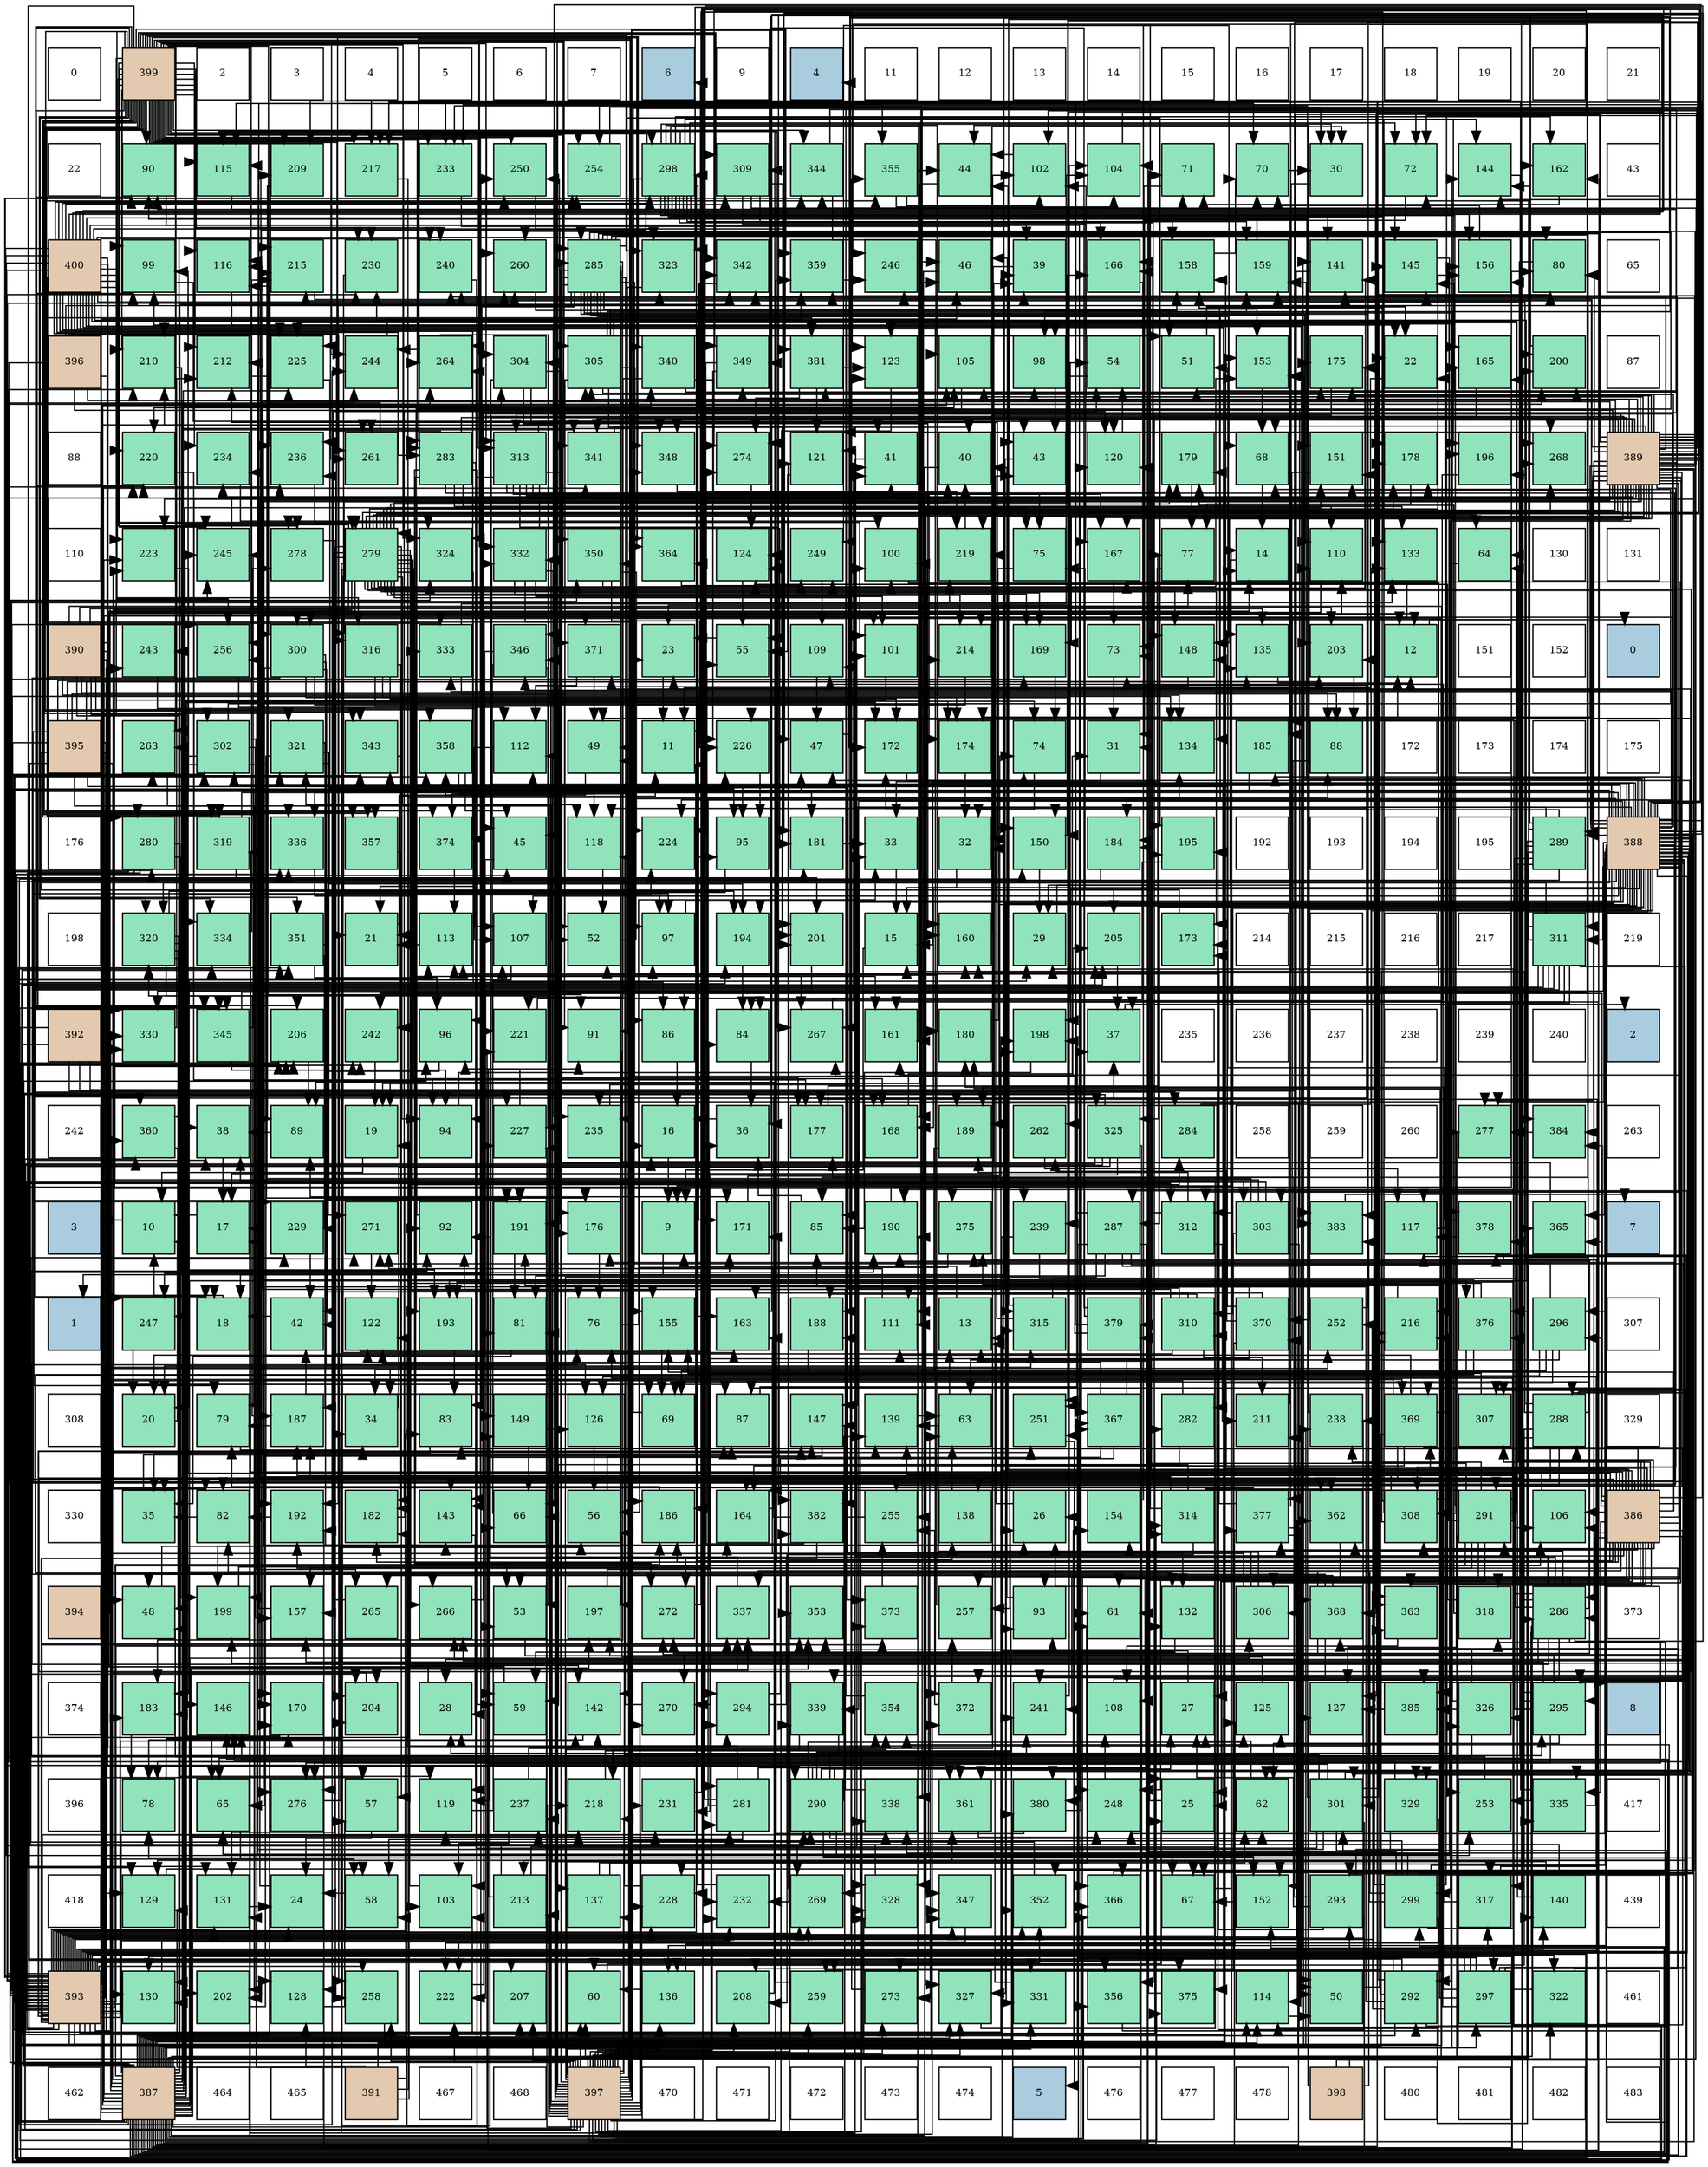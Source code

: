 digraph layout{
 rankdir=TB;
 splines=ortho;
 node [style=filled shape=square fixedsize=true width=0.6];
0[label="0", fontsize=8, fillcolor="#ffffff"];
1[label="399", fontsize=8, fillcolor="#e3c9af"];
2[label="2", fontsize=8, fillcolor="#ffffff"];
3[label="3", fontsize=8, fillcolor="#ffffff"];
4[label="4", fontsize=8, fillcolor="#ffffff"];
5[label="5", fontsize=8, fillcolor="#ffffff"];
6[label="6", fontsize=8, fillcolor="#ffffff"];
7[label="7", fontsize=8, fillcolor="#ffffff"];
8[label="6", fontsize=8, fillcolor="#a9ccde"];
9[label="9", fontsize=8, fillcolor="#ffffff"];
10[label="4", fontsize=8, fillcolor="#a9ccde"];
11[label="11", fontsize=8, fillcolor="#ffffff"];
12[label="12", fontsize=8, fillcolor="#ffffff"];
13[label="13", fontsize=8, fillcolor="#ffffff"];
14[label="14", fontsize=8, fillcolor="#ffffff"];
15[label="15", fontsize=8, fillcolor="#ffffff"];
16[label="16", fontsize=8, fillcolor="#ffffff"];
17[label="17", fontsize=8, fillcolor="#ffffff"];
18[label="18", fontsize=8, fillcolor="#ffffff"];
19[label="19", fontsize=8, fillcolor="#ffffff"];
20[label="20", fontsize=8, fillcolor="#ffffff"];
21[label="21", fontsize=8, fillcolor="#ffffff"];
22[label="22", fontsize=8, fillcolor="#ffffff"];
23[label="90", fontsize=8, fillcolor="#91e3bb"];
24[label="115", fontsize=8, fillcolor="#91e3bb"];
25[label="209", fontsize=8, fillcolor="#91e3bb"];
26[label="217", fontsize=8, fillcolor="#91e3bb"];
27[label="233", fontsize=8, fillcolor="#91e3bb"];
28[label="250", fontsize=8, fillcolor="#91e3bb"];
29[label="254", fontsize=8, fillcolor="#91e3bb"];
30[label="298", fontsize=8, fillcolor="#91e3bb"];
31[label="309", fontsize=8, fillcolor="#91e3bb"];
32[label="344", fontsize=8, fillcolor="#91e3bb"];
33[label="355", fontsize=8, fillcolor="#91e3bb"];
34[label="44", fontsize=8, fillcolor="#91e3bb"];
35[label="102", fontsize=8, fillcolor="#91e3bb"];
36[label="104", fontsize=8, fillcolor="#91e3bb"];
37[label="71", fontsize=8, fillcolor="#91e3bb"];
38[label="70", fontsize=8, fillcolor="#91e3bb"];
39[label="30", fontsize=8, fillcolor="#91e3bb"];
40[label="72", fontsize=8, fillcolor="#91e3bb"];
41[label="144", fontsize=8, fillcolor="#91e3bb"];
42[label="162", fontsize=8, fillcolor="#91e3bb"];
43[label="43", fontsize=8, fillcolor="#ffffff"];
44[label="400", fontsize=8, fillcolor="#e3c9af"];
45[label="99", fontsize=8, fillcolor="#91e3bb"];
46[label="116", fontsize=8, fillcolor="#91e3bb"];
47[label="215", fontsize=8, fillcolor="#91e3bb"];
48[label="230", fontsize=8, fillcolor="#91e3bb"];
49[label="240", fontsize=8, fillcolor="#91e3bb"];
50[label="260", fontsize=8, fillcolor="#91e3bb"];
51[label="285", fontsize=8, fillcolor="#91e3bb"];
52[label="323", fontsize=8, fillcolor="#91e3bb"];
53[label="342", fontsize=8, fillcolor="#91e3bb"];
54[label="359", fontsize=8, fillcolor="#91e3bb"];
55[label="246", fontsize=8, fillcolor="#91e3bb"];
56[label="46", fontsize=8, fillcolor="#91e3bb"];
57[label="39", fontsize=8, fillcolor="#91e3bb"];
58[label="166", fontsize=8, fillcolor="#91e3bb"];
59[label="158", fontsize=8, fillcolor="#91e3bb"];
60[label="159", fontsize=8, fillcolor="#91e3bb"];
61[label="141", fontsize=8, fillcolor="#91e3bb"];
62[label="145", fontsize=8, fillcolor="#91e3bb"];
63[label="156", fontsize=8, fillcolor="#91e3bb"];
64[label="80", fontsize=8, fillcolor="#91e3bb"];
65[label="65", fontsize=8, fillcolor="#ffffff"];
66[label="396", fontsize=8, fillcolor="#e3c9af"];
67[label="210", fontsize=8, fillcolor="#91e3bb"];
68[label="212", fontsize=8, fillcolor="#91e3bb"];
69[label="225", fontsize=8, fillcolor="#91e3bb"];
70[label="244", fontsize=8, fillcolor="#91e3bb"];
71[label="264", fontsize=8, fillcolor="#91e3bb"];
72[label="304", fontsize=8, fillcolor="#91e3bb"];
73[label="305", fontsize=8, fillcolor="#91e3bb"];
74[label="340", fontsize=8, fillcolor="#91e3bb"];
75[label="349", fontsize=8, fillcolor="#91e3bb"];
76[label="381", fontsize=8, fillcolor="#91e3bb"];
77[label="123", fontsize=8, fillcolor="#91e3bb"];
78[label="105", fontsize=8, fillcolor="#91e3bb"];
79[label="98", fontsize=8, fillcolor="#91e3bb"];
80[label="54", fontsize=8, fillcolor="#91e3bb"];
81[label="51", fontsize=8, fillcolor="#91e3bb"];
82[label="153", fontsize=8, fillcolor="#91e3bb"];
83[label="175", fontsize=8, fillcolor="#91e3bb"];
84[label="22", fontsize=8, fillcolor="#91e3bb"];
85[label="165", fontsize=8, fillcolor="#91e3bb"];
86[label="200", fontsize=8, fillcolor="#91e3bb"];
87[label="87", fontsize=8, fillcolor="#ffffff"];
88[label="88", fontsize=8, fillcolor="#ffffff"];
89[label="220", fontsize=8, fillcolor="#91e3bb"];
90[label="234", fontsize=8, fillcolor="#91e3bb"];
91[label="236", fontsize=8, fillcolor="#91e3bb"];
92[label="261", fontsize=8, fillcolor="#91e3bb"];
93[label="283", fontsize=8, fillcolor="#91e3bb"];
94[label="313", fontsize=8, fillcolor="#91e3bb"];
95[label="341", fontsize=8, fillcolor="#91e3bb"];
96[label="348", fontsize=8, fillcolor="#91e3bb"];
97[label="274", fontsize=8, fillcolor="#91e3bb"];
98[label="121", fontsize=8, fillcolor="#91e3bb"];
99[label="41", fontsize=8, fillcolor="#91e3bb"];
100[label="40", fontsize=8, fillcolor="#91e3bb"];
101[label="43", fontsize=8, fillcolor="#91e3bb"];
102[label="120", fontsize=8, fillcolor="#91e3bb"];
103[label="179", fontsize=8, fillcolor="#91e3bb"];
104[label="68", fontsize=8, fillcolor="#91e3bb"];
105[label="151", fontsize=8, fillcolor="#91e3bb"];
106[label="178", fontsize=8, fillcolor="#91e3bb"];
107[label="196", fontsize=8, fillcolor="#91e3bb"];
108[label="268", fontsize=8, fillcolor="#91e3bb"];
109[label="389", fontsize=8, fillcolor="#e3c9af"];
110[label="110", fontsize=8, fillcolor="#ffffff"];
111[label="223", fontsize=8, fillcolor="#91e3bb"];
112[label="245", fontsize=8, fillcolor="#91e3bb"];
113[label="278", fontsize=8, fillcolor="#91e3bb"];
114[label="279", fontsize=8, fillcolor="#91e3bb"];
115[label="324", fontsize=8, fillcolor="#91e3bb"];
116[label="332", fontsize=8, fillcolor="#91e3bb"];
117[label="350", fontsize=8, fillcolor="#91e3bb"];
118[label="364", fontsize=8, fillcolor="#91e3bb"];
119[label="124", fontsize=8, fillcolor="#91e3bb"];
120[label="249", fontsize=8, fillcolor="#91e3bb"];
121[label="100", fontsize=8, fillcolor="#91e3bb"];
122[label="219", fontsize=8, fillcolor="#91e3bb"];
123[label="75", fontsize=8, fillcolor="#91e3bb"];
124[label="167", fontsize=8, fillcolor="#91e3bb"];
125[label="77", fontsize=8, fillcolor="#91e3bb"];
126[label="14", fontsize=8, fillcolor="#91e3bb"];
127[label="110", fontsize=8, fillcolor="#91e3bb"];
128[label="133", fontsize=8, fillcolor="#91e3bb"];
129[label="64", fontsize=8, fillcolor="#91e3bb"];
130[label="130", fontsize=8, fillcolor="#ffffff"];
131[label="131", fontsize=8, fillcolor="#ffffff"];
132[label="390", fontsize=8, fillcolor="#e3c9af"];
133[label="243", fontsize=8, fillcolor="#91e3bb"];
134[label="256", fontsize=8, fillcolor="#91e3bb"];
135[label="300", fontsize=8, fillcolor="#91e3bb"];
136[label="316", fontsize=8, fillcolor="#91e3bb"];
137[label="333", fontsize=8, fillcolor="#91e3bb"];
138[label="346", fontsize=8, fillcolor="#91e3bb"];
139[label="371", fontsize=8, fillcolor="#91e3bb"];
140[label="23", fontsize=8, fillcolor="#91e3bb"];
141[label="55", fontsize=8, fillcolor="#91e3bb"];
142[label="109", fontsize=8, fillcolor="#91e3bb"];
143[label="101", fontsize=8, fillcolor="#91e3bb"];
144[label="214", fontsize=8, fillcolor="#91e3bb"];
145[label="169", fontsize=8, fillcolor="#91e3bb"];
146[label="73", fontsize=8, fillcolor="#91e3bb"];
147[label="148", fontsize=8, fillcolor="#91e3bb"];
148[label="135", fontsize=8, fillcolor="#91e3bb"];
149[label="203", fontsize=8, fillcolor="#91e3bb"];
150[label="12", fontsize=8, fillcolor="#91e3bb"];
151[label="151", fontsize=8, fillcolor="#ffffff"];
152[label="152", fontsize=8, fillcolor="#ffffff"];
153[label="0", fontsize=8, fillcolor="#a9ccde"];
154[label="395", fontsize=8, fillcolor="#e3c9af"];
155[label="263", fontsize=8, fillcolor="#91e3bb"];
156[label="302", fontsize=8, fillcolor="#91e3bb"];
157[label="321", fontsize=8, fillcolor="#91e3bb"];
158[label="343", fontsize=8, fillcolor="#91e3bb"];
159[label="358", fontsize=8, fillcolor="#91e3bb"];
160[label="112", fontsize=8, fillcolor="#91e3bb"];
161[label="49", fontsize=8, fillcolor="#91e3bb"];
162[label="11", fontsize=8, fillcolor="#91e3bb"];
163[label="226", fontsize=8, fillcolor="#91e3bb"];
164[label="47", fontsize=8, fillcolor="#91e3bb"];
165[label="172", fontsize=8, fillcolor="#91e3bb"];
166[label="174", fontsize=8, fillcolor="#91e3bb"];
167[label="74", fontsize=8, fillcolor="#91e3bb"];
168[label="31", fontsize=8, fillcolor="#91e3bb"];
169[label="134", fontsize=8, fillcolor="#91e3bb"];
170[label="185", fontsize=8, fillcolor="#91e3bb"];
171[label="88", fontsize=8, fillcolor="#91e3bb"];
172[label="172", fontsize=8, fillcolor="#ffffff"];
173[label="173", fontsize=8, fillcolor="#ffffff"];
174[label="174", fontsize=8, fillcolor="#ffffff"];
175[label="175", fontsize=8, fillcolor="#ffffff"];
176[label="176", fontsize=8, fillcolor="#ffffff"];
177[label="280", fontsize=8, fillcolor="#91e3bb"];
178[label="319", fontsize=8, fillcolor="#91e3bb"];
179[label="336", fontsize=8, fillcolor="#91e3bb"];
180[label="357", fontsize=8, fillcolor="#91e3bb"];
181[label="374", fontsize=8, fillcolor="#91e3bb"];
182[label="45", fontsize=8, fillcolor="#91e3bb"];
183[label="118", fontsize=8, fillcolor="#91e3bb"];
184[label="224", fontsize=8, fillcolor="#91e3bb"];
185[label="95", fontsize=8, fillcolor="#91e3bb"];
186[label="181", fontsize=8, fillcolor="#91e3bb"];
187[label="33", fontsize=8, fillcolor="#91e3bb"];
188[label="32", fontsize=8, fillcolor="#91e3bb"];
189[label="150", fontsize=8, fillcolor="#91e3bb"];
190[label="184", fontsize=8, fillcolor="#91e3bb"];
191[label="195", fontsize=8, fillcolor="#91e3bb"];
192[label="192", fontsize=8, fillcolor="#ffffff"];
193[label="193", fontsize=8, fillcolor="#ffffff"];
194[label="194", fontsize=8, fillcolor="#ffffff"];
195[label="195", fontsize=8, fillcolor="#ffffff"];
196[label="289", fontsize=8, fillcolor="#91e3bb"];
197[label="388", fontsize=8, fillcolor="#e3c9af"];
198[label="198", fontsize=8, fillcolor="#ffffff"];
199[label="320", fontsize=8, fillcolor="#91e3bb"];
200[label="334", fontsize=8, fillcolor="#91e3bb"];
201[label="351", fontsize=8, fillcolor="#91e3bb"];
202[label="21", fontsize=8, fillcolor="#91e3bb"];
203[label="113", fontsize=8, fillcolor="#91e3bb"];
204[label="107", fontsize=8, fillcolor="#91e3bb"];
205[label="52", fontsize=8, fillcolor="#91e3bb"];
206[label="97", fontsize=8, fillcolor="#91e3bb"];
207[label="194", fontsize=8, fillcolor="#91e3bb"];
208[label="201", fontsize=8, fillcolor="#91e3bb"];
209[label="15", fontsize=8, fillcolor="#91e3bb"];
210[label="160", fontsize=8, fillcolor="#91e3bb"];
211[label="29", fontsize=8, fillcolor="#91e3bb"];
212[label="205", fontsize=8, fillcolor="#91e3bb"];
213[label="173", fontsize=8, fillcolor="#91e3bb"];
214[label="214", fontsize=8, fillcolor="#ffffff"];
215[label="215", fontsize=8, fillcolor="#ffffff"];
216[label="216", fontsize=8, fillcolor="#ffffff"];
217[label="217", fontsize=8, fillcolor="#ffffff"];
218[label="311", fontsize=8, fillcolor="#91e3bb"];
219[label="219", fontsize=8, fillcolor="#ffffff"];
220[label="392", fontsize=8, fillcolor="#e3c9af"];
221[label="330", fontsize=8, fillcolor="#91e3bb"];
222[label="345", fontsize=8, fillcolor="#91e3bb"];
223[label="206", fontsize=8, fillcolor="#91e3bb"];
224[label="242", fontsize=8, fillcolor="#91e3bb"];
225[label="96", fontsize=8, fillcolor="#91e3bb"];
226[label="221", fontsize=8, fillcolor="#91e3bb"];
227[label="91", fontsize=8, fillcolor="#91e3bb"];
228[label="86", fontsize=8, fillcolor="#91e3bb"];
229[label="84", fontsize=8, fillcolor="#91e3bb"];
230[label="267", fontsize=8, fillcolor="#91e3bb"];
231[label="161", fontsize=8, fillcolor="#91e3bb"];
232[label="180", fontsize=8, fillcolor="#91e3bb"];
233[label="198", fontsize=8, fillcolor="#91e3bb"];
234[label="37", fontsize=8, fillcolor="#91e3bb"];
235[label="235", fontsize=8, fillcolor="#ffffff"];
236[label="236", fontsize=8, fillcolor="#ffffff"];
237[label="237", fontsize=8, fillcolor="#ffffff"];
238[label="238", fontsize=8, fillcolor="#ffffff"];
239[label="239", fontsize=8, fillcolor="#ffffff"];
240[label="240", fontsize=8, fillcolor="#ffffff"];
241[label="2", fontsize=8, fillcolor="#a9ccde"];
242[label="242", fontsize=8, fillcolor="#ffffff"];
243[label="360", fontsize=8, fillcolor="#91e3bb"];
244[label="38", fontsize=8, fillcolor="#91e3bb"];
245[label="89", fontsize=8, fillcolor="#91e3bb"];
246[label="19", fontsize=8, fillcolor="#91e3bb"];
247[label="94", fontsize=8, fillcolor="#91e3bb"];
248[label="227", fontsize=8, fillcolor="#91e3bb"];
249[label="235", fontsize=8, fillcolor="#91e3bb"];
250[label="16", fontsize=8, fillcolor="#91e3bb"];
251[label="36", fontsize=8, fillcolor="#91e3bb"];
252[label="177", fontsize=8, fillcolor="#91e3bb"];
253[label="168", fontsize=8, fillcolor="#91e3bb"];
254[label="189", fontsize=8, fillcolor="#91e3bb"];
255[label="262", fontsize=8, fillcolor="#91e3bb"];
256[label="325", fontsize=8, fillcolor="#91e3bb"];
257[label="284", fontsize=8, fillcolor="#91e3bb"];
258[label="258", fontsize=8, fillcolor="#ffffff"];
259[label="259", fontsize=8, fillcolor="#ffffff"];
260[label="260", fontsize=8, fillcolor="#ffffff"];
261[label="277", fontsize=8, fillcolor="#91e3bb"];
262[label="384", fontsize=8, fillcolor="#91e3bb"];
263[label="263", fontsize=8, fillcolor="#ffffff"];
264[label="3", fontsize=8, fillcolor="#a9ccde"];
265[label="10", fontsize=8, fillcolor="#91e3bb"];
266[label="17", fontsize=8, fillcolor="#91e3bb"];
267[label="229", fontsize=8, fillcolor="#91e3bb"];
268[label="271", fontsize=8, fillcolor="#91e3bb"];
269[label="92", fontsize=8, fillcolor="#91e3bb"];
270[label="191", fontsize=8, fillcolor="#91e3bb"];
271[label="176", fontsize=8, fillcolor="#91e3bb"];
272[label="9", fontsize=8, fillcolor="#91e3bb"];
273[label="171", fontsize=8, fillcolor="#91e3bb"];
274[label="85", fontsize=8, fillcolor="#91e3bb"];
275[label="190", fontsize=8, fillcolor="#91e3bb"];
276[label="275", fontsize=8, fillcolor="#91e3bb"];
277[label="239", fontsize=8, fillcolor="#91e3bb"];
278[label="287", fontsize=8, fillcolor="#91e3bb"];
279[label="312", fontsize=8, fillcolor="#91e3bb"];
280[label="303", fontsize=8, fillcolor="#91e3bb"];
281[label="383", fontsize=8, fillcolor="#91e3bb"];
282[label="117", fontsize=8, fillcolor="#91e3bb"];
283[label="378", fontsize=8, fillcolor="#91e3bb"];
284[label="365", fontsize=8, fillcolor="#91e3bb"];
285[label="7", fontsize=8, fillcolor="#a9ccde"];
286[label="1", fontsize=8, fillcolor="#a9ccde"];
287[label="247", fontsize=8, fillcolor="#91e3bb"];
288[label="18", fontsize=8, fillcolor="#91e3bb"];
289[label="42", fontsize=8, fillcolor="#91e3bb"];
290[label="122", fontsize=8, fillcolor="#91e3bb"];
291[label="193", fontsize=8, fillcolor="#91e3bb"];
292[label="81", fontsize=8, fillcolor="#91e3bb"];
293[label="76", fontsize=8, fillcolor="#91e3bb"];
294[label="155", fontsize=8, fillcolor="#91e3bb"];
295[label="163", fontsize=8, fillcolor="#91e3bb"];
296[label="188", fontsize=8, fillcolor="#91e3bb"];
297[label="111", fontsize=8, fillcolor="#91e3bb"];
298[label="13", fontsize=8, fillcolor="#91e3bb"];
299[label="315", fontsize=8, fillcolor="#91e3bb"];
300[label="379", fontsize=8, fillcolor="#91e3bb"];
301[label="310", fontsize=8, fillcolor="#91e3bb"];
302[label="370", fontsize=8, fillcolor="#91e3bb"];
303[label="252", fontsize=8, fillcolor="#91e3bb"];
304[label="216", fontsize=8, fillcolor="#91e3bb"];
305[label="376", fontsize=8, fillcolor="#91e3bb"];
306[label="296", fontsize=8, fillcolor="#91e3bb"];
307[label="307", fontsize=8, fillcolor="#ffffff"];
308[label="308", fontsize=8, fillcolor="#ffffff"];
309[label="20", fontsize=8, fillcolor="#91e3bb"];
310[label="79", fontsize=8, fillcolor="#91e3bb"];
311[label="187", fontsize=8, fillcolor="#91e3bb"];
312[label="34", fontsize=8, fillcolor="#91e3bb"];
313[label="83", fontsize=8, fillcolor="#91e3bb"];
314[label="149", fontsize=8, fillcolor="#91e3bb"];
315[label="126", fontsize=8, fillcolor="#91e3bb"];
316[label="69", fontsize=8, fillcolor="#91e3bb"];
317[label="87", fontsize=8, fillcolor="#91e3bb"];
318[label="147", fontsize=8, fillcolor="#91e3bb"];
319[label="139", fontsize=8, fillcolor="#91e3bb"];
320[label="63", fontsize=8, fillcolor="#91e3bb"];
321[label="251", fontsize=8, fillcolor="#91e3bb"];
322[label="367", fontsize=8, fillcolor="#91e3bb"];
323[label="282", fontsize=8, fillcolor="#91e3bb"];
324[label="211", fontsize=8, fillcolor="#91e3bb"];
325[label="238", fontsize=8, fillcolor="#91e3bb"];
326[label="369", fontsize=8, fillcolor="#91e3bb"];
327[label="307", fontsize=8, fillcolor="#91e3bb"];
328[label="288", fontsize=8, fillcolor="#91e3bb"];
329[label="329", fontsize=8, fillcolor="#ffffff"];
330[label="330", fontsize=8, fillcolor="#ffffff"];
331[label="35", fontsize=8, fillcolor="#91e3bb"];
332[label="82", fontsize=8, fillcolor="#91e3bb"];
333[label="192", fontsize=8, fillcolor="#91e3bb"];
334[label="182", fontsize=8, fillcolor="#91e3bb"];
335[label="143", fontsize=8, fillcolor="#91e3bb"];
336[label="66", fontsize=8, fillcolor="#91e3bb"];
337[label="56", fontsize=8, fillcolor="#91e3bb"];
338[label="186", fontsize=8, fillcolor="#91e3bb"];
339[label="164", fontsize=8, fillcolor="#91e3bb"];
340[label="382", fontsize=8, fillcolor="#91e3bb"];
341[label="255", fontsize=8, fillcolor="#91e3bb"];
342[label="138", fontsize=8, fillcolor="#91e3bb"];
343[label="26", fontsize=8, fillcolor="#91e3bb"];
344[label="154", fontsize=8, fillcolor="#91e3bb"];
345[label="314", fontsize=8, fillcolor="#91e3bb"];
346[label="377", fontsize=8, fillcolor="#91e3bb"];
347[label="362", fontsize=8, fillcolor="#91e3bb"];
348[label="308", fontsize=8, fillcolor="#91e3bb"];
349[label="291", fontsize=8, fillcolor="#91e3bb"];
350[label="106", fontsize=8, fillcolor="#91e3bb"];
351[label="386", fontsize=8, fillcolor="#e3c9af"];
352[label="394", fontsize=8, fillcolor="#e3c9af"];
353[label="48", fontsize=8, fillcolor="#91e3bb"];
354[label="199", fontsize=8, fillcolor="#91e3bb"];
355[label="157", fontsize=8, fillcolor="#91e3bb"];
356[label="265", fontsize=8, fillcolor="#91e3bb"];
357[label="266", fontsize=8, fillcolor="#91e3bb"];
358[label="53", fontsize=8, fillcolor="#91e3bb"];
359[label="197", fontsize=8, fillcolor="#91e3bb"];
360[label="272", fontsize=8, fillcolor="#91e3bb"];
361[label="337", fontsize=8, fillcolor="#91e3bb"];
362[label="353", fontsize=8, fillcolor="#91e3bb"];
363[label="373", fontsize=8, fillcolor="#91e3bb"];
364[label="257", fontsize=8, fillcolor="#91e3bb"];
365[label="93", fontsize=8, fillcolor="#91e3bb"];
366[label="61", fontsize=8, fillcolor="#91e3bb"];
367[label="132", fontsize=8, fillcolor="#91e3bb"];
368[label="306", fontsize=8, fillcolor="#91e3bb"];
369[label="368", fontsize=8, fillcolor="#91e3bb"];
370[label="363", fontsize=8, fillcolor="#91e3bb"];
371[label="318", fontsize=8, fillcolor="#91e3bb"];
372[label="286", fontsize=8, fillcolor="#91e3bb"];
373[label="373", fontsize=8, fillcolor="#ffffff"];
374[label="374", fontsize=8, fillcolor="#ffffff"];
375[label="183", fontsize=8, fillcolor="#91e3bb"];
376[label="146", fontsize=8, fillcolor="#91e3bb"];
377[label="170", fontsize=8, fillcolor="#91e3bb"];
378[label="204", fontsize=8, fillcolor="#91e3bb"];
379[label="28", fontsize=8, fillcolor="#91e3bb"];
380[label="59", fontsize=8, fillcolor="#91e3bb"];
381[label="142", fontsize=8, fillcolor="#91e3bb"];
382[label="270", fontsize=8, fillcolor="#91e3bb"];
383[label="294", fontsize=8, fillcolor="#91e3bb"];
384[label="339", fontsize=8, fillcolor="#91e3bb"];
385[label="354", fontsize=8, fillcolor="#91e3bb"];
386[label="372", fontsize=8, fillcolor="#91e3bb"];
387[label="241", fontsize=8, fillcolor="#91e3bb"];
388[label="108", fontsize=8, fillcolor="#91e3bb"];
389[label="27", fontsize=8, fillcolor="#91e3bb"];
390[label="125", fontsize=8, fillcolor="#91e3bb"];
391[label="127", fontsize=8, fillcolor="#91e3bb"];
392[label="385", fontsize=8, fillcolor="#91e3bb"];
393[label="326", fontsize=8, fillcolor="#91e3bb"];
394[label="295", fontsize=8, fillcolor="#91e3bb"];
395[label="8", fontsize=8, fillcolor="#a9ccde"];
396[label="396", fontsize=8, fillcolor="#ffffff"];
397[label="78", fontsize=8, fillcolor="#91e3bb"];
398[label="65", fontsize=8, fillcolor="#91e3bb"];
399[label="276", fontsize=8, fillcolor="#91e3bb"];
400[label="57", fontsize=8, fillcolor="#91e3bb"];
401[label="119", fontsize=8, fillcolor="#91e3bb"];
402[label="237", fontsize=8, fillcolor="#91e3bb"];
403[label="218", fontsize=8, fillcolor="#91e3bb"];
404[label="231", fontsize=8, fillcolor="#91e3bb"];
405[label="281", fontsize=8, fillcolor="#91e3bb"];
406[label="290", fontsize=8, fillcolor="#91e3bb"];
407[label="338", fontsize=8, fillcolor="#91e3bb"];
408[label="361", fontsize=8, fillcolor="#91e3bb"];
409[label="380", fontsize=8, fillcolor="#91e3bb"];
410[label="248", fontsize=8, fillcolor="#91e3bb"];
411[label="25", fontsize=8, fillcolor="#91e3bb"];
412[label="62", fontsize=8, fillcolor="#91e3bb"];
413[label="301", fontsize=8, fillcolor="#91e3bb"];
414[label="329", fontsize=8, fillcolor="#91e3bb"];
415[label="253", fontsize=8, fillcolor="#91e3bb"];
416[label="335", fontsize=8, fillcolor="#91e3bb"];
417[label="417", fontsize=8, fillcolor="#ffffff"];
418[label="418", fontsize=8, fillcolor="#ffffff"];
419[label="129", fontsize=8, fillcolor="#91e3bb"];
420[label="131", fontsize=8, fillcolor="#91e3bb"];
421[label="24", fontsize=8, fillcolor="#91e3bb"];
422[label="58", fontsize=8, fillcolor="#91e3bb"];
423[label="103", fontsize=8, fillcolor="#91e3bb"];
424[label="213", fontsize=8, fillcolor="#91e3bb"];
425[label="137", fontsize=8, fillcolor="#91e3bb"];
426[label="228", fontsize=8, fillcolor="#91e3bb"];
427[label="232", fontsize=8, fillcolor="#91e3bb"];
428[label="269", fontsize=8, fillcolor="#91e3bb"];
429[label="328", fontsize=8, fillcolor="#91e3bb"];
430[label="347", fontsize=8, fillcolor="#91e3bb"];
431[label="352", fontsize=8, fillcolor="#91e3bb"];
432[label="366", fontsize=8, fillcolor="#91e3bb"];
433[label="67", fontsize=8, fillcolor="#91e3bb"];
434[label="152", fontsize=8, fillcolor="#91e3bb"];
435[label="293", fontsize=8, fillcolor="#91e3bb"];
436[label="299", fontsize=8, fillcolor="#91e3bb"];
437[label="317", fontsize=8, fillcolor="#91e3bb"];
438[label="140", fontsize=8, fillcolor="#91e3bb"];
439[label="439", fontsize=8, fillcolor="#ffffff"];
440[label="393", fontsize=8, fillcolor="#e3c9af"];
441[label="130", fontsize=8, fillcolor="#91e3bb"];
442[label="202", fontsize=8, fillcolor="#91e3bb"];
443[label="128", fontsize=8, fillcolor="#91e3bb"];
444[label="258", fontsize=8, fillcolor="#91e3bb"];
445[label="222", fontsize=8, fillcolor="#91e3bb"];
446[label="207", fontsize=8, fillcolor="#91e3bb"];
447[label="60", fontsize=8, fillcolor="#91e3bb"];
448[label="136", fontsize=8, fillcolor="#91e3bb"];
449[label="208", fontsize=8, fillcolor="#91e3bb"];
450[label="259", fontsize=8, fillcolor="#91e3bb"];
451[label="273", fontsize=8, fillcolor="#91e3bb"];
452[label="327", fontsize=8, fillcolor="#91e3bb"];
453[label="331", fontsize=8, fillcolor="#91e3bb"];
454[label="356", fontsize=8, fillcolor="#91e3bb"];
455[label="375", fontsize=8, fillcolor="#91e3bb"];
456[label="114", fontsize=8, fillcolor="#91e3bb"];
457[label="50", fontsize=8, fillcolor="#91e3bb"];
458[label="292", fontsize=8, fillcolor="#91e3bb"];
459[label="297", fontsize=8, fillcolor="#91e3bb"];
460[label="322", fontsize=8, fillcolor="#91e3bb"];
461[label="461", fontsize=8, fillcolor="#ffffff"];
462[label="462", fontsize=8, fillcolor="#ffffff"];
463[label="387", fontsize=8, fillcolor="#e3c9af"];
464[label="464", fontsize=8, fillcolor="#ffffff"];
465[label="465", fontsize=8, fillcolor="#ffffff"];
466[label="391", fontsize=8, fillcolor="#e3c9af"];
467[label="467", fontsize=8, fillcolor="#ffffff"];
468[label="468", fontsize=8, fillcolor="#ffffff"];
469[label="397", fontsize=8, fillcolor="#e3c9af"];
470[label="470", fontsize=8, fillcolor="#ffffff"];
471[label="471", fontsize=8, fillcolor="#ffffff"];
472[label="472", fontsize=8, fillcolor="#ffffff"];
473[label="473", fontsize=8, fillcolor="#ffffff"];
474[label="474", fontsize=8, fillcolor="#ffffff"];
475[label="5", fontsize=8, fillcolor="#a9ccde"];
476[label="476", fontsize=8, fillcolor="#ffffff"];
477[label="477", fontsize=8, fillcolor="#ffffff"];
478[label="478", fontsize=8, fillcolor="#ffffff"];
479[label="398", fontsize=8, fillcolor="#e3c9af"];
480[label="480", fontsize=8, fillcolor="#ffffff"];
481[label="481", fontsize=8, fillcolor="#ffffff"];
482[label="482", fontsize=8, fillcolor="#ffffff"];
483[label="483", fontsize=8, fillcolor="#ffffff"];
edge [constraint=false, style=vis];272 -> 286;
265 -> 264;
162 -> 8;
150 -> 153;
298 -> 272;
126 -> 272;
209 -> 272;
250 -> 272;
266 -> 265;
288 -> 265;
246 -> 265;
309 -> 265;
202 -> 162;
84 -> 162;
140 -> 162;
421 -> 150;
411 -> 298;
343 -> 298;
389 -> 298;
379 -> 126;
211 -> 126;
39 -> 209;
168 -> 209;
188 -> 209;
187 -> 209;
312 -> 250;
331 -> 250;
251 -> 250;
234 -> 241;
244 -> 266;
57 -> 266;
100 -> 266;
99 -> 266;
289 -> 288;
101 -> 288;
34 -> 246;
182 -> 309;
56 -> 309;
164 -> 10;
353 -> 202;
161 -> 202;
457 -> 84;
81 -> 84;
205 -> 140;
358 -> 140;
80 -> 140;
141 -> 140;
337 -> 162;
400 -> 421;
422 -> 421;
380 -> 150;
447 -> 411;
366 -> 343;
412 -> 389;
320 -> 298;
129 -> 379;
398 -> 211;
336 -> 211;
433 -> 126;
104 -> 126;
316 -> 39;
38 -> 39;
37 -> 168;
40 -> 168;
146 -> 168;
167 -> 188;
123 -> 188;
293 -> 187;
125 -> 187;
397 -> 312;
310 -> 312;
64 -> 331;
292 -> 331;
332 -> 331;
313 -> 331;
229 -> 251;
274 -> 251;
228 -> 250;
317 -> 234;
171 -> 234;
245 -> 244;
23 -> 57;
227 -> 57;
269 -> 100;
365 -> 100;
247 -> 99;
185 -> 289;
225 -> 289;
206 -> 101;
79 -> 101;
45 -> 101;
121 -> 288;
143 -> 288;
35 -> 34;
423 -> 246;
36 -> 246;
78 -> 182;
350 -> 56;
204 -> 309;
388 -> 164;
142 -> 164;
127 -> 353;
297 -> 161;
160 -> 202;
203 -> 202;
456 -> 457;
24 -> 81;
46 -> 84;
282 -> 84;
183 -> 205;
401 -> 358;
102 -> 80;
98 -> 141;
290 -> 141;
77 -> 141;
119 -> 141;
390 -> 337;
315 -> 337;
391 -> 395;
443 -> 400;
419 -> 422;
441 -> 421;
420 -> 421;
367 -> 380;
128 -> 380;
169 -> 150;
148 -> 150;
448 -> 447;
448 -> 390;
425 -> 366;
425 -> 412;
342 -> 320;
319 -> 320;
438 -> 129;
438 -> 292;
438 -> 401;
61 -> 379;
381 -> 379;
335 -> 379;
41 -> 398;
62 -> 398;
376 -> 398;
318 -> 398;
147 -> 336;
314 -> 336;
314 -> 315;
189 -> 211;
105 -> 211;
434 -> 433;
82 -> 104;
344 -> 104;
294 -> 316;
63 -> 38;
355 -> 38;
59 -> 38;
60 -> 38;
210 -> 39;
231 -> 39;
42 -> 37;
295 -> 40;
339 -> 146;
85 -> 146;
58 -> 146;
124 -> 146;
253 -> 168;
145 -> 167;
377 -> 167;
273 -> 167;
165 -> 167;
213 -> 123;
166 -> 188;
83 -> 188;
271 -> 293;
252 -> 125;
106 -> 125;
103 -> 125;
232 -> 125;
186 -> 187;
334 -> 187;
375 -> 397;
190 -> 310;
170 -> 310;
338 -> 310;
311 -> 310;
296 -> 312;
254 -> 312;
275 -> 64;
270 -> 292;
333 -> 332;
291 -> 313;
207 -> 229;
191 -> 229;
107 -> 229;
359 -> 229;
233 -> 274;
354 -> 251;
86 -> 251;
208 -> 228;
442 -> 317;
149 -> 171;
378 -> 234;
212 -> 234;
223 -> 245;
446 -> 245;
449 -> 245;
25 -> 245;
67 -> 244;
324 -> 23;
68 -> 227;
424 -> 227;
424 -> 206;
424 -> 143;
144 -> 227;
47 -> 57;
304 -> 57;
26 -> 269;
403 -> 365;
122 -> 100;
89 -> 247;
226 -> 99;
445 -> 99;
111 -> 185;
184 -> 185;
69 -> 185;
163 -> 185;
248 -> 225;
426 -> 289;
267 -> 289;
48 -> 206;
404 -> 79;
427 -> 45;
27 -> 101;
90 -> 121;
249 -> 121;
91 -> 143;
402 -> 35;
402 -> 423;
325 -> 34;
277 -> 423;
277 -> 350;
49 -> 423;
387 -> 36;
224 -> 246;
133 -> 78;
133 -> 204;
70 -> 56;
112 -> 56;
55 -> 56;
287 -> 309;
410 -> 388;
120 -> 142;
28 -> 164;
321 -> 475;
303 -> 127;
303 -> 183;
415 -> 353;
29 -> 297;
341 -> 160;
134 -> 160;
364 -> 203;
444 -> 456;
450 -> 24;
50 -> 81;
92 -> 46;
255 -> 282;
155 -> 205;
71 -> 358;
356 -> 102;
357 -> 80;
230 -> 80;
108 -> 98;
428 -> 98;
382 -> 290;
268 -> 290;
360 -> 77;
451 -> 77;
97 -> 119;
276 -> 337;
399 -> 337;
261 -> 391;
113 -> 443;
114 -> 400;
114 -> 129;
114 -> 336;
114 -> 316;
114 -> 40;
114 -> 332;
114 -> 183;
114 -> 441;
114 -> 420;
114 -> 61;
114 -> 381;
114 -> 41;
114 -> 62;
114 -> 376;
114 -> 318;
114 -> 147;
114 -> 105;
114 -> 82;
114 -> 294;
114 -> 63;
114 -> 355;
114 -> 210;
114 -> 231;
114 -> 295;
114 -> 339;
114 -> 58;
114 -> 253;
114 -> 145;
114 -> 273;
114 -> 165;
114 -> 213;
114 -> 83;
114 -> 252;
114 -> 106;
114 -> 103;
114 -> 357;
114 -> 276;
114 -> 399;
177 -> 401;
177 -> 419;
177 -> 441;
177 -> 420;
177 -> 442;
177 -> 378;
405 -> 422;
405 -> 171;
405 -> 290;
405 -> 367;
405 -> 128;
323 -> 380;
323 -> 441;
93 -> 358;
93 -> 380;
93 -> 317;
93 -> 127;
93 -> 401;
93 -> 128;
93 -> 378;
93 -> 108;
93 -> 360;
257 -> 128;
51 -> 397;
51 -> 64;
51 -> 292;
51 -> 313;
51 -> 274;
51 -> 127;
51 -> 169;
51 -> 148;
51 -> 375;
51 -> 190;
51 -> 170;
51 -> 338;
51 -> 296;
51 -> 254;
51 -> 275;
51 -> 270;
51 -> 333;
51 -> 291;
51 -> 191;
51 -> 107;
51 -> 359;
51 -> 233;
51 -> 354;
51 -> 86;
51 -> 149;
51 -> 212;
372 -> 411;
372 -> 316;
372 -> 293;
372 -> 160;
372 -> 24;
372 -> 98;
372 -> 448;
372 -> 319;
372 -> 85;
372 -> 186;
372 -> 170;
372 -> 311;
372 -> 415;
372 -> 364;
372 -> 399;
278 -> 457;
278 -> 292;
278 -> 24;
278 -> 448;
278 -> 425;
278 -> 415;
278 -> 451;
328 -> 447;
328 -> 433;
328 -> 342;
328 -> 60;
328 -> 210;
328 -> 271;
328 -> 103;
328 -> 107;
196 -> 447;
196 -> 456;
196 -> 282;
196 -> 61;
196 -> 41;
196 -> 318;
196 -> 189;
196 -> 275;
196 -> 270;
196 -> 291;
406 -> 411;
406 -> 343;
406 -> 389;
406 -> 366;
406 -> 412;
406 -> 320;
406 -> 433;
406 -> 390;
406 -> 319;
406 -> 434;
406 -> 344;
349 -> 411;
349 -> 412;
349 -> 293;
349 -> 355;
349 -> 339;
349 -> 85;
349 -> 375;
349 -> 190;
349 -> 67;
349 -> 144;
349 -> 304;
349 -> 69;
349 -> 325;
349 -> 387;
458 -> 366;
458 -> 274;
458 -> 273;
458 -> 106;
458 -> 207;
458 -> 446;
458 -> 25;
458 -> 304;
435 -> 389;
435 -> 213;
435 -> 252;
435 -> 232;
435 -> 191;
383 -> 342;
383 -> 319;
394 -> 390;
394 -> 319;
394 -> 355;
394 -> 359;
394 -> 50;
394 -> 108;
394 -> 399;
306 -> 320;
306 -> 316;
306 -> 63;
306 -> 339;
306 -> 190;
459 -> 142;
459 -> 438;
459 -> 335;
459 -> 270;
459 -> 324;
459 -> 321;
459 -> 303;
459 -> 360;
459 -> 276;
30 -> 40;
30 -> 61;
30 -> 335;
30 -> 41;
30 -> 62;
30 -> 147;
30 -> 105;
30 -> 294;
30 -> 63;
30 -> 59;
30 -> 60;
30 -> 231;
30 -> 42;
30 -> 295;
30 -> 85;
30 -> 253;
30 -> 377;
30 -> 106;
30 -> 232;
30 -> 230;
436 -> 161;
436 -> 37;
436 -> 332;
436 -> 313;
436 -> 77;
436 -> 315;
436 -> 381;
436 -> 376;
436 -> 189;
436 -> 105;
436 -> 291;
436 -> 341;
135 -> 293;
135 -> 315;
135 -> 335;
135 -> 189;
135 -> 273;
135 -> 357;
135 -> 399;
413 -> 64;
413 -> 203;
413 -> 183;
413 -> 62;
413 -> 314;
413 -> 333;
413 -> 29;
413 -> 134;
413 -> 71;
413 -> 268;
156 -> 104;
156 -> 376;
156 -> 355;
156 -> 377;
156 -> 271;
156 -> 356;
280 -> 376;
280 -> 223;
280 -> 449;
280 -> 47;
280 -> 111;
72 -> 314;
72 -> 189;
72 -> 210;
72 -> 252;
73 -> 81;
73 -> 205;
73 -> 82;
73 -> 59;
73 -> 60;
73 -> 83;
73 -> 208;
73 -> 230;
368 -> 344;
368 -> 295;
368 -> 296;
327 -> 294;
348 -> 63;
348 -> 59;
348 -> 210;
348 -> 311;
348 -> 107;
31 -> 37;
31 -> 58;
31 -> 124;
31 -> 208;
301 -> 142;
301 -> 295;
301 -> 296;
301 -> 324;
301 -> 90;
301 -> 91;
218 -> 40;
218 -> 23;
218 -> 45;
218 -> 424;
218 -> 304;
218 -> 89;
218 -> 445;
218 -> 248;
218 -> 48;
218 -> 277;
218 -> 112;
279 -> 58;
279 -> 254;
279 -> 324;
94 -> 123;
94 -> 102;
94 -> 124;
94 -> 145;
94 -> 166;
94 -> 103;
94 -> 186;
94 -> 334;
94 -> 208;
345 -> 273;
345 -> 449;
345 -> 25;
345 -> 304;
345 -> 120;
299 -> 23;
299 -> 165;
299 -> 191;
136 -> 165;
136 -> 166;
136 -> 271;
136 -> 334;
437 -> 252;
437 -> 232;
371 -> 103;
371 -> 120;
178 -> 186;
178 -> 208;
199 -> 353;
199 -> 375;
199 -> 311;
199 -> 291;
199 -> 207;
199 -> 354;
157 -> 311;
157 -> 270;
157 -> 333;
157 -> 207;
460 -> 333;
52 -> 228;
115 -> 228;
256 -> 446;
256 -> 426;
256 -> 404;
256 -> 402;
256 -> 49;
256 -> 133;
256 -> 70;
393 -> 365;
393 -> 79;
393 -> 67;
452 -> 244;
429 -> 244;
414 -> 68;
414 -> 89;
414 -> 445;
221 -> 68;
453 -> 68;
453 -> 249;
116 -> 206;
116 -> 143;
116 -> 144;
116 -> 249;
137 -> 227;
137 -> 36;
200 -> 47;
416 -> 350;
416 -> 26;
179 -> 269;
361 -> 269;
407 -> 269;
384 -> 403;
384 -> 387;
74 -> 79;
74 -> 122;
74 -> 226;
95 -> 100;
53 -> 89;
158 -> 247;
32 -> 247;
32 -> 78;
222 -> 247;
222 -> 112;
222 -> 55;
138 -> 226;
138 -> 248;
138 -> 287;
430 -> 445;
96 -> 99;
75 -> 184;
75 -> 163;
117 -> 121;
117 -> 184;
117 -> 163;
201 -> 225;
201 -> 267;
201 -> 268;
431 -> 267;
362 -> 427;
385 -> 27;
33 -> 34;
33 -> 35;
33 -> 36;
454 -> 224;
180 -> 224;
159 -> 182;
159 -> 204;
159 -> 183;
54 -> 55;
243 -> 287;
408 -> 410;
347 -> 388;
370 -> 388;
118 -> 120;
284 -> 28;
432 -> 164;
322 -> 127;
322 -> 401;
322 -> 290;
322 -> 428;
369 -> 353;
369 -> 155;
369 -> 356;
369 -> 382;
369 -> 451;
326 -> 161;
326 -> 297;
326 -> 46;
326 -> 364;
326 -> 450;
326 -> 357;
326 -> 97;
302 -> 297;
302 -> 46;
302 -> 450;
302 -> 255;
302 -> 155;
302 -> 382;
139 -> 161;
139 -> 160;
386 -> 341;
386 -> 364;
363 -> 341;
181 -> 203;
455 -> 203;
305 -> 358;
305 -> 444;
305 -> 92;
305 -> 357;
346 -> 457;
346 -> 205;
346 -> 456;
346 -> 108;
346 -> 268;
283 -> 81;
283 -> 282;
283 -> 360;
300 -> 102;
300 -> 119;
300 -> 230;
300 -> 97;
409 -> 119;
409 -> 108;
76 -> 98;
76 -> 77;
76 -> 97;
340 -> 268;
340 -> 360;
340 -> 97;
281 -> 285;
262 -> 261;
392 -> 391;
351 -> 389;
351 -> 34;
351 -> 206;
351 -> 45;
351 -> 350;
351 -> 102;
351 -> 119;
351 -> 294;
351 -> 59;
351 -> 231;
351 -> 124;
351 -> 334;
351 -> 170;
351 -> 338;
351 -> 122;
351 -> 163;
351 -> 27;
351 -> 224;
351 -> 70;
351 -> 410;
351 -> 372;
351 -> 328;
351 -> 349;
351 -> 394;
351 -> 306;
351 -> 327;
351 -> 348;
351 -> 371;
351 -> 178;
351 -> 393;
351 -> 429;
351 -> 137;
351 -> 416;
351 -> 361;
351 -> 384;
351 -> 347;
351 -> 370;
351 -> 118;
351 -> 284;
351 -> 432;
351 -> 326;
351 -> 305;
351 -> 346;
351 -> 283;
351 -> 262;
351 -> 392;
463 -> 343;
463 -> 182;
463 -> 123;
463 -> 225;
463 -> 143;
463 -> 423;
463 -> 36;
463 -> 78;
463 -> 350;
463 -> 204;
463 -> 41;
463 -> 318;
463 -> 147;
463 -> 434;
463 -> 82;
463 -> 231;
463 -> 42;
463 -> 58;
463 -> 253;
463 -> 145;
463 -> 377;
463 -> 165;
463 -> 166;
463 -> 83;
463 -> 186;
463 -> 254;
463 -> 275;
463 -> 359;
463 -> 233;
463 -> 86;
463 -> 223;
463 -> 26;
463 -> 403;
463 -> 111;
463 -> 184;
463 -> 69;
463 -> 163;
463 -> 248;
463 -> 426;
463 -> 48;
463 -> 404;
463 -> 427;
463 -> 91;
463 -> 325;
463 -> 49;
463 -> 387;
463 -> 224;
463 -> 112;
463 -> 28;
463 -> 372;
463 -> 328;
463 -> 458;
463 -> 435;
463 -> 394;
463 -> 459;
463 -> 436;
463 -> 413;
463 -> 368;
463 -> 345;
463 -> 299;
463 -> 437;
463 -> 460;
463 -> 52;
463 -> 393;
463 -> 452;
463 -> 429;
463 -> 414;
463 -> 221;
463 -> 200;
463 -> 179;
463 -> 361;
463 -> 74;
463 -> 95;
463 -> 53;
463 -> 158;
463 -> 430;
463 -> 96;
463 -> 431;
463 -> 362;
463 -> 385;
463 -> 54;
463 -> 243;
463 -> 370;
463 -> 284;
463 -> 432;
463 -> 322;
463 -> 369;
463 -> 326;
463 -> 305;
463 -> 346;
463 -> 283;
463 -> 300;
197 -> 366;
197 -> 412;
197 -> 129;
197 -> 433;
197 -> 397;
197 -> 332;
197 -> 274;
197 -> 365;
197 -> 121;
197 -> 35;
197 -> 204;
197 -> 381;
197 -> 105;
197 -> 434;
197 -> 82;
197 -> 60;
197 -> 42;
197 -> 253;
197 -> 106;
197 -> 338;
197 -> 254;
197 -> 207;
197 -> 233;
197 -> 354;
197 -> 144;
197 -> 47;
197 -> 267;
197 -> 27;
197 -> 387;
197 -> 410;
197 -> 341;
197 -> 230;
197 -> 261;
197 -> 278;
197 -> 196;
197 -> 435;
197 -> 383;
197 -> 394;
197 -> 306;
197 -> 459;
197 -> 135;
197 -> 413;
197 -> 156;
197 -> 73;
197 -> 368;
197 -> 348;
197 -> 31;
197 -> 301;
197 -> 218;
197 -> 279;
197 -> 94;
197 -> 437;
197 -> 199;
197 -> 256;
197 -> 452;
197 -> 414;
197 -> 221;
197 -> 453;
197 -> 116;
197 -> 137;
197 -> 416;
197 -> 179;
197 -> 407;
197 -> 384;
197 -> 158;
197 -> 222;
197 -> 138;
197 -> 362;
197 -> 385;
197 -> 408;
197 -> 118;
197 -> 284;
197 -> 432;
197 -> 322;
197 -> 302;
197 -> 139;
197 -> 386;
197 -> 305;
197 -> 409;
197 -> 76;
197 -> 340;
197 -> 281;
197 -> 392;
109 -> 343;
109 -> 182;
109 -> 336;
109 -> 104;
109 -> 397;
109 -> 64;
109 -> 225;
109 -> 35;
109 -> 78;
109 -> 391;
109 -> 335;
109 -> 62;
109 -> 147;
109 -> 434;
109 -> 124;
109 -> 145;
109 -> 377;
109 -> 166;
109 -> 83;
109 -> 271;
109 -> 334;
109 -> 354;
109 -> 86;
109 -> 122;
109 -> 184;
109 -> 426;
109 -> 427;
109 -> 90;
109 -> 249;
109 -> 49;
109 -> 55;
109 -> 287;
109 -> 261;
109 -> 372;
109 -> 196;
109 -> 349;
109 -> 458;
109 -> 436;
109 -> 413;
109 -> 280;
109 -> 73;
109 -> 368;
109 -> 327;
109 -> 348;
109 -> 218;
109 -> 279;
109 -> 299;
109 -> 136;
109 -> 437;
109 -> 52;
109 -> 452;
109 -> 429;
109 -> 200;
109 -> 407;
109 -> 95;
109 -> 53;
109 -> 32;
109 -> 430;
109 -> 96;
109 -> 75;
109 -> 431;
109 -> 454;
109 -> 180;
109 -> 54;
109 -> 243;
109 -> 369;
109 -> 326;
109 -> 409;
132 -> 422;
132 -> 171;
132 -> 443;
132 -> 419;
132 -> 441;
132 -> 367;
132 -> 169;
132 -> 148;
132 -> 442;
132 -> 149;
132 -> 212;
466 -> 422;
466 -> 443;
466 -> 419;
466 -> 420;
466 -> 169;
466 -> 148;
466 -> 257;
220 -> 322;
220 -> 369;
220 -> 346;
220 -> 283;
220 -> 300;
440 -> 313;
440 -> 317;
440 -> 456;
440 -> 282;
440 -> 420;
440 -> 128;
440 -> 169;
440 -> 438;
440 -> 61;
440 -> 381;
440 -> 318;
440 -> 339;
440 -> 213;
440 -> 375;
440 -> 338;
440 -> 275;
440 -> 233;
440 -> 86;
440 -> 149;
440 -> 378;
440 -> 212;
440 -> 403;
440 -> 122;
440 -> 48;
440 -> 325;
440 -> 277;
440 -> 303;
440 -> 29;
440 -> 134;
440 -> 444;
440 -> 50;
440 -> 92;
440 -> 71;
440 -> 428;
440 -> 276;
440 -> 177;
440 -> 405;
440 -> 323;
440 -> 278;
440 -> 406;
440 -> 30;
440 -> 156;
440 -> 280;
440 -> 72;
440 -> 327;
440 -> 301;
440 -> 279;
440 -> 345;
440 -> 299;
440 -> 371;
440 -> 157;
440 -> 460;
440 -> 115;
440 -> 256;
440 -> 221;
440 -> 453;
440 -> 416;
440 -> 179;
440 -> 361;
440 -> 407;
440 -> 95;
440 -> 158;
440 -> 32;
440 -> 430;
440 -> 117;
440 -> 201;
440 -> 431;
440 -> 362;
440 -> 33;
440 -> 454;
440 -> 180;
440 -> 159;
440 -> 347;
440 -> 302;
440 -> 363;
440 -> 455;
352 -> 321;
154 -> 400;
154 -> 317;
154 -> 171;
154 -> 419;
154 -> 367;
154 -> 148;
154 -> 442;
154 -> 149;
154 -> 378;
154 -> 212;
154 -> 113;
154 -> 323;
154 -> 257;
66 -> 321;
66 -> 408;
66 -> 347;
66 -> 370;
66 -> 281;
469 -> 447;
469 -> 448;
469 -> 425;
469 -> 223;
469 -> 446;
469 -> 449;
469 -> 67;
469 -> 424;
469 -> 26;
469 -> 403;
469 -> 226;
469 -> 445;
469 -> 111;
469 -> 69;
469 -> 248;
469 -> 426;
469 -> 404;
469 -> 427;
469 -> 91;
469 -> 402;
469 -> 70;
469 -> 444;
469 -> 450;
469 -> 71;
469 -> 428;
469 -> 382;
469 -> 451;
469 -> 114;
469 -> 405;
469 -> 93;
469 -> 51;
469 -> 406;
469 -> 383;
469 -> 135;
469 -> 72;
469 -> 199;
469 -> 157;
469 -> 115;
469 -> 452;
469 -> 429;
469 -> 453;
469 -> 116;
469 -> 361;
469 -> 407;
469 -> 384;
469 -> 53;
469 -> 222;
469 -> 138;
469 -> 430;
469 -> 96;
469 -> 75;
469 -> 117;
469 -> 201;
469 -> 431;
469 -> 362;
469 -> 385;
469 -> 33;
469 -> 454;
469 -> 159;
469 -> 54;
469 -> 243;
469 -> 408;
469 -> 432;
469 -> 386;
469 -> 363;
469 -> 181;
469 -> 455;
469 -> 409;
469 -> 76;
469 -> 340;
479 -> 391;
479 -> 261;
479 -> 281;
479 -> 262;
1 -> 23;
1 -> 45;
1 -> 24;
1 -> 46;
1 -> 223;
1 -> 25;
1 -> 67;
1 -> 68;
1 -> 47;
1 -> 26;
1 -> 89;
1 -> 111;
1 -> 69;
1 -> 48;
1 -> 27;
1 -> 90;
1 -> 91;
1 -> 49;
1 -> 133;
1 -> 70;
1 -> 112;
1 -> 28;
1 -> 29;
1 -> 134;
1 -> 50;
1 -> 92;
1 -> 155;
1 -> 71;
1 -> 113;
1 -> 114;
1 -> 177;
1 -> 93;
1 -> 51;
1 -> 30;
1 -> 135;
1 -> 156;
1 -> 72;
1 -> 73;
1 -> 31;
1 -> 94;
1 -> 136;
1 -> 178;
1 -> 199;
1 -> 157;
1 -> 52;
1 -> 115;
1 -> 221;
1 -> 116;
1 -> 137;
1 -> 200;
1 -> 179;
1 -> 74;
1 -> 95;
1 -> 53;
1 -> 158;
1 -> 32;
1 -> 222;
1 -> 138;
1 -> 96;
1 -> 75;
1 -> 117;
1 -> 201;
1 -> 33;
1 -> 180;
1 -> 159;
1 -> 54;
1 -> 243;
1 -> 118;
1 -> 139;
1 -> 181;
1 -> 76;
44 -> 457;
44 -> 297;
44 -> 410;
44 -> 28;
44 -> 321;
44 -> 415;
44 -> 29;
44 -> 134;
44 -> 444;
44 -> 50;
44 -> 92;
44 -> 255;
44 -> 428;
44 -> 113;
44 -> 114;
44 -> 177;
44 -> 405;
44 -> 93;
44 -> 51;
44 -> 406;
44 -> 383;
44 -> 30;
44 -> 31;
44 -> 94;
44 -> 136;
44 -> 178;
44 -> 52;
44 -> 115;
44 -> 408;
44 -> 347;
44 -> 370;
44 -> 139;
44 -> 386;
44 -> 363;
44 -> 181;
44 -> 455;
44 -> 340;
44 -> 281;
44 -> 262;
44 -> 392;
edge [constraint=true, style=invis];
0 -> 22 -> 44 -> 66 -> 88 -> 110 -> 132 -> 154 -> 176 -> 198 -> 220 -> 242 -> 264 -> 286 -> 308 -> 330 -> 352 -> 374 -> 396 -> 418 -> 440 -> 462;
1 -> 23 -> 45 -> 67 -> 89 -> 111 -> 133 -> 155 -> 177 -> 199 -> 221 -> 243 -> 265 -> 287 -> 309 -> 331 -> 353 -> 375 -> 397 -> 419 -> 441 -> 463;
2 -> 24 -> 46 -> 68 -> 90 -> 112 -> 134 -> 156 -> 178 -> 200 -> 222 -> 244 -> 266 -> 288 -> 310 -> 332 -> 354 -> 376 -> 398 -> 420 -> 442 -> 464;
3 -> 25 -> 47 -> 69 -> 91 -> 113 -> 135 -> 157 -> 179 -> 201 -> 223 -> 245 -> 267 -> 289 -> 311 -> 333 -> 355 -> 377 -> 399 -> 421 -> 443 -> 465;
4 -> 26 -> 48 -> 70 -> 92 -> 114 -> 136 -> 158 -> 180 -> 202 -> 224 -> 246 -> 268 -> 290 -> 312 -> 334 -> 356 -> 378 -> 400 -> 422 -> 444 -> 466;
5 -> 27 -> 49 -> 71 -> 93 -> 115 -> 137 -> 159 -> 181 -> 203 -> 225 -> 247 -> 269 -> 291 -> 313 -> 335 -> 357 -> 379 -> 401 -> 423 -> 445 -> 467;
6 -> 28 -> 50 -> 72 -> 94 -> 116 -> 138 -> 160 -> 182 -> 204 -> 226 -> 248 -> 270 -> 292 -> 314 -> 336 -> 358 -> 380 -> 402 -> 424 -> 446 -> 468;
7 -> 29 -> 51 -> 73 -> 95 -> 117 -> 139 -> 161 -> 183 -> 205 -> 227 -> 249 -> 271 -> 293 -> 315 -> 337 -> 359 -> 381 -> 403 -> 425 -> 447 -> 469;
8 -> 30 -> 52 -> 74 -> 96 -> 118 -> 140 -> 162 -> 184 -> 206 -> 228 -> 250 -> 272 -> 294 -> 316 -> 338 -> 360 -> 382 -> 404 -> 426 -> 448 -> 470;
9 -> 31 -> 53 -> 75 -> 97 -> 119 -> 141 -> 163 -> 185 -> 207 -> 229 -> 251 -> 273 -> 295 -> 317 -> 339 -> 361 -> 383 -> 405 -> 427 -> 449 -> 471;
10 -> 32 -> 54 -> 76 -> 98 -> 120 -> 142 -> 164 -> 186 -> 208 -> 230 -> 252 -> 274 -> 296 -> 318 -> 340 -> 362 -> 384 -> 406 -> 428 -> 450 -> 472;
11 -> 33 -> 55 -> 77 -> 99 -> 121 -> 143 -> 165 -> 187 -> 209 -> 231 -> 253 -> 275 -> 297 -> 319 -> 341 -> 363 -> 385 -> 407 -> 429 -> 451 -> 473;
12 -> 34 -> 56 -> 78 -> 100 -> 122 -> 144 -> 166 -> 188 -> 210 -> 232 -> 254 -> 276 -> 298 -> 320 -> 342 -> 364 -> 386 -> 408 -> 430 -> 452 -> 474;
13 -> 35 -> 57 -> 79 -> 101 -> 123 -> 145 -> 167 -> 189 -> 211 -> 233 -> 255 -> 277 -> 299 -> 321 -> 343 -> 365 -> 387 -> 409 -> 431 -> 453 -> 475;
14 -> 36 -> 58 -> 80 -> 102 -> 124 -> 146 -> 168 -> 190 -> 212 -> 234 -> 256 -> 278 -> 300 -> 322 -> 344 -> 366 -> 388 -> 410 -> 432 -> 454 -> 476;
15 -> 37 -> 59 -> 81 -> 103 -> 125 -> 147 -> 169 -> 191 -> 213 -> 235 -> 257 -> 279 -> 301 -> 323 -> 345 -> 367 -> 389 -> 411 -> 433 -> 455 -> 477;
16 -> 38 -> 60 -> 82 -> 104 -> 126 -> 148 -> 170 -> 192 -> 214 -> 236 -> 258 -> 280 -> 302 -> 324 -> 346 -> 368 -> 390 -> 412 -> 434 -> 456 -> 478;
17 -> 39 -> 61 -> 83 -> 105 -> 127 -> 149 -> 171 -> 193 -> 215 -> 237 -> 259 -> 281 -> 303 -> 325 -> 347 -> 369 -> 391 -> 413 -> 435 -> 457 -> 479;
18 -> 40 -> 62 -> 84 -> 106 -> 128 -> 150 -> 172 -> 194 -> 216 -> 238 -> 260 -> 282 -> 304 -> 326 -> 348 -> 370 -> 392 -> 414 -> 436 -> 458 -> 480;
19 -> 41 -> 63 -> 85 -> 107 -> 129 -> 151 -> 173 -> 195 -> 217 -> 239 -> 261 -> 283 -> 305 -> 327 -> 349 -> 371 -> 393 -> 415 -> 437 -> 459 -> 481;
20 -> 42 -> 64 -> 86 -> 108 -> 130 -> 152 -> 174 -> 196 -> 218 -> 240 -> 262 -> 284 -> 306 -> 328 -> 350 -> 372 -> 394 -> 416 -> 438 -> 460 -> 482;
21 -> 43 -> 65 -> 87 -> 109 -> 131 -> 153 -> 175 -> 197 -> 219 -> 241 -> 263 -> 285 -> 307 -> 329 -> 351 -> 373 -> 395 -> 417 -> 439 -> 461 -> 483;
rank = same {0 -> 1 -> 2 -> 3 -> 4 -> 5 -> 6 -> 7 -> 8 -> 9 -> 10 -> 11 -> 12 -> 13 -> 14 -> 15 -> 16 -> 17 -> 18 -> 19 -> 20 -> 21};
rank = same {22 -> 23 -> 24 -> 25 -> 26 -> 27 -> 28 -> 29 -> 30 -> 31 -> 32 -> 33 -> 34 -> 35 -> 36 -> 37 -> 38 -> 39 -> 40 -> 41 -> 42 -> 43};
rank = same {44 -> 45 -> 46 -> 47 -> 48 -> 49 -> 50 -> 51 -> 52 -> 53 -> 54 -> 55 -> 56 -> 57 -> 58 -> 59 -> 60 -> 61 -> 62 -> 63 -> 64 -> 65};
rank = same {66 -> 67 -> 68 -> 69 -> 70 -> 71 -> 72 -> 73 -> 74 -> 75 -> 76 -> 77 -> 78 -> 79 -> 80 -> 81 -> 82 -> 83 -> 84 -> 85 -> 86 -> 87};
rank = same {88 -> 89 -> 90 -> 91 -> 92 -> 93 -> 94 -> 95 -> 96 -> 97 -> 98 -> 99 -> 100 -> 101 -> 102 -> 103 -> 104 -> 105 -> 106 -> 107 -> 108 -> 109};
rank = same {110 -> 111 -> 112 -> 113 -> 114 -> 115 -> 116 -> 117 -> 118 -> 119 -> 120 -> 121 -> 122 -> 123 -> 124 -> 125 -> 126 -> 127 -> 128 -> 129 -> 130 -> 131};
rank = same {132 -> 133 -> 134 -> 135 -> 136 -> 137 -> 138 -> 139 -> 140 -> 141 -> 142 -> 143 -> 144 -> 145 -> 146 -> 147 -> 148 -> 149 -> 150 -> 151 -> 152 -> 153};
rank = same {154 -> 155 -> 156 -> 157 -> 158 -> 159 -> 160 -> 161 -> 162 -> 163 -> 164 -> 165 -> 166 -> 167 -> 168 -> 169 -> 170 -> 171 -> 172 -> 173 -> 174 -> 175};
rank = same {176 -> 177 -> 178 -> 179 -> 180 -> 181 -> 182 -> 183 -> 184 -> 185 -> 186 -> 187 -> 188 -> 189 -> 190 -> 191 -> 192 -> 193 -> 194 -> 195 -> 196 -> 197};
rank = same {198 -> 199 -> 200 -> 201 -> 202 -> 203 -> 204 -> 205 -> 206 -> 207 -> 208 -> 209 -> 210 -> 211 -> 212 -> 213 -> 214 -> 215 -> 216 -> 217 -> 218 -> 219};
rank = same {220 -> 221 -> 222 -> 223 -> 224 -> 225 -> 226 -> 227 -> 228 -> 229 -> 230 -> 231 -> 232 -> 233 -> 234 -> 235 -> 236 -> 237 -> 238 -> 239 -> 240 -> 241};
rank = same {242 -> 243 -> 244 -> 245 -> 246 -> 247 -> 248 -> 249 -> 250 -> 251 -> 252 -> 253 -> 254 -> 255 -> 256 -> 257 -> 258 -> 259 -> 260 -> 261 -> 262 -> 263};
rank = same {264 -> 265 -> 266 -> 267 -> 268 -> 269 -> 270 -> 271 -> 272 -> 273 -> 274 -> 275 -> 276 -> 277 -> 278 -> 279 -> 280 -> 281 -> 282 -> 283 -> 284 -> 285};
rank = same {286 -> 287 -> 288 -> 289 -> 290 -> 291 -> 292 -> 293 -> 294 -> 295 -> 296 -> 297 -> 298 -> 299 -> 300 -> 301 -> 302 -> 303 -> 304 -> 305 -> 306 -> 307};
rank = same {308 -> 309 -> 310 -> 311 -> 312 -> 313 -> 314 -> 315 -> 316 -> 317 -> 318 -> 319 -> 320 -> 321 -> 322 -> 323 -> 324 -> 325 -> 326 -> 327 -> 328 -> 329};
rank = same {330 -> 331 -> 332 -> 333 -> 334 -> 335 -> 336 -> 337 -> 338 -> 339 -> 340 -> 341 -> 342 -> 343 -> 344 -> 345 -> 346 -> 347 -> 348 -> 349 -> 350 -> 351};
rank = same {352 -> 353 -> 354 -> 355 -> 356 -> 357 -> 358 -> 359 -> 360 -> 361 -> 362 -> 363 -> 364 -> 365 -> 366 -> 367 -> 368 -> 369 -> 370 -> 371 -> 372 -> 373};
rank = same {374 -> 375 -> 376 -> 377 -> 378 -> 379 -> 380 -> 381 -> 382 -> 383 -> 384 -> 385 -> 386 -> 387 -> 388 -> 389 -> 390 -> 391 -> 392 -> 393 -> 394 -> 395};
rank = same {396 -> 397 -> 398 -> 399 -> 400 -> 401 -> 402 -> 403 -> 404 -> 405 -> 406 -> 407 -> 408 -> 409 -> 410 -> 411 -> 412 -> 413 -> 414 -> 415 -> 416 -> 417};
rank = same {418 -> 419 -> 420 -> 421 -> 422 -> 423 -> 424 -> 425 -> 426 -> 427 -> 428 -> 429 -> 430 -> 431 -> 432 -> 433 -> 434 -> 435 -> 436 -> 437 -> 438 -> 439};
rank = same {440 -> 441 -> 442 -> 443 -> 444 -> 445 -> 446 -> 447 -> 448 -> 449 -> 450 -> 451 -> 452 -> 453 -> 454 -> 455 -> 456 -> 457 -> 458 -> 459 -> 460 -> 461};
rank = same {462 -> 463 -> 464 -> 465 -> 466 -> 467 -> 468 -> 469 -> 470 -> 471 -> 472 -> 473 -> 474 -> 475 -> 476 -> 477 -> 478 -> 479 -> 480 -> 481 -> 482 -> 483};
}